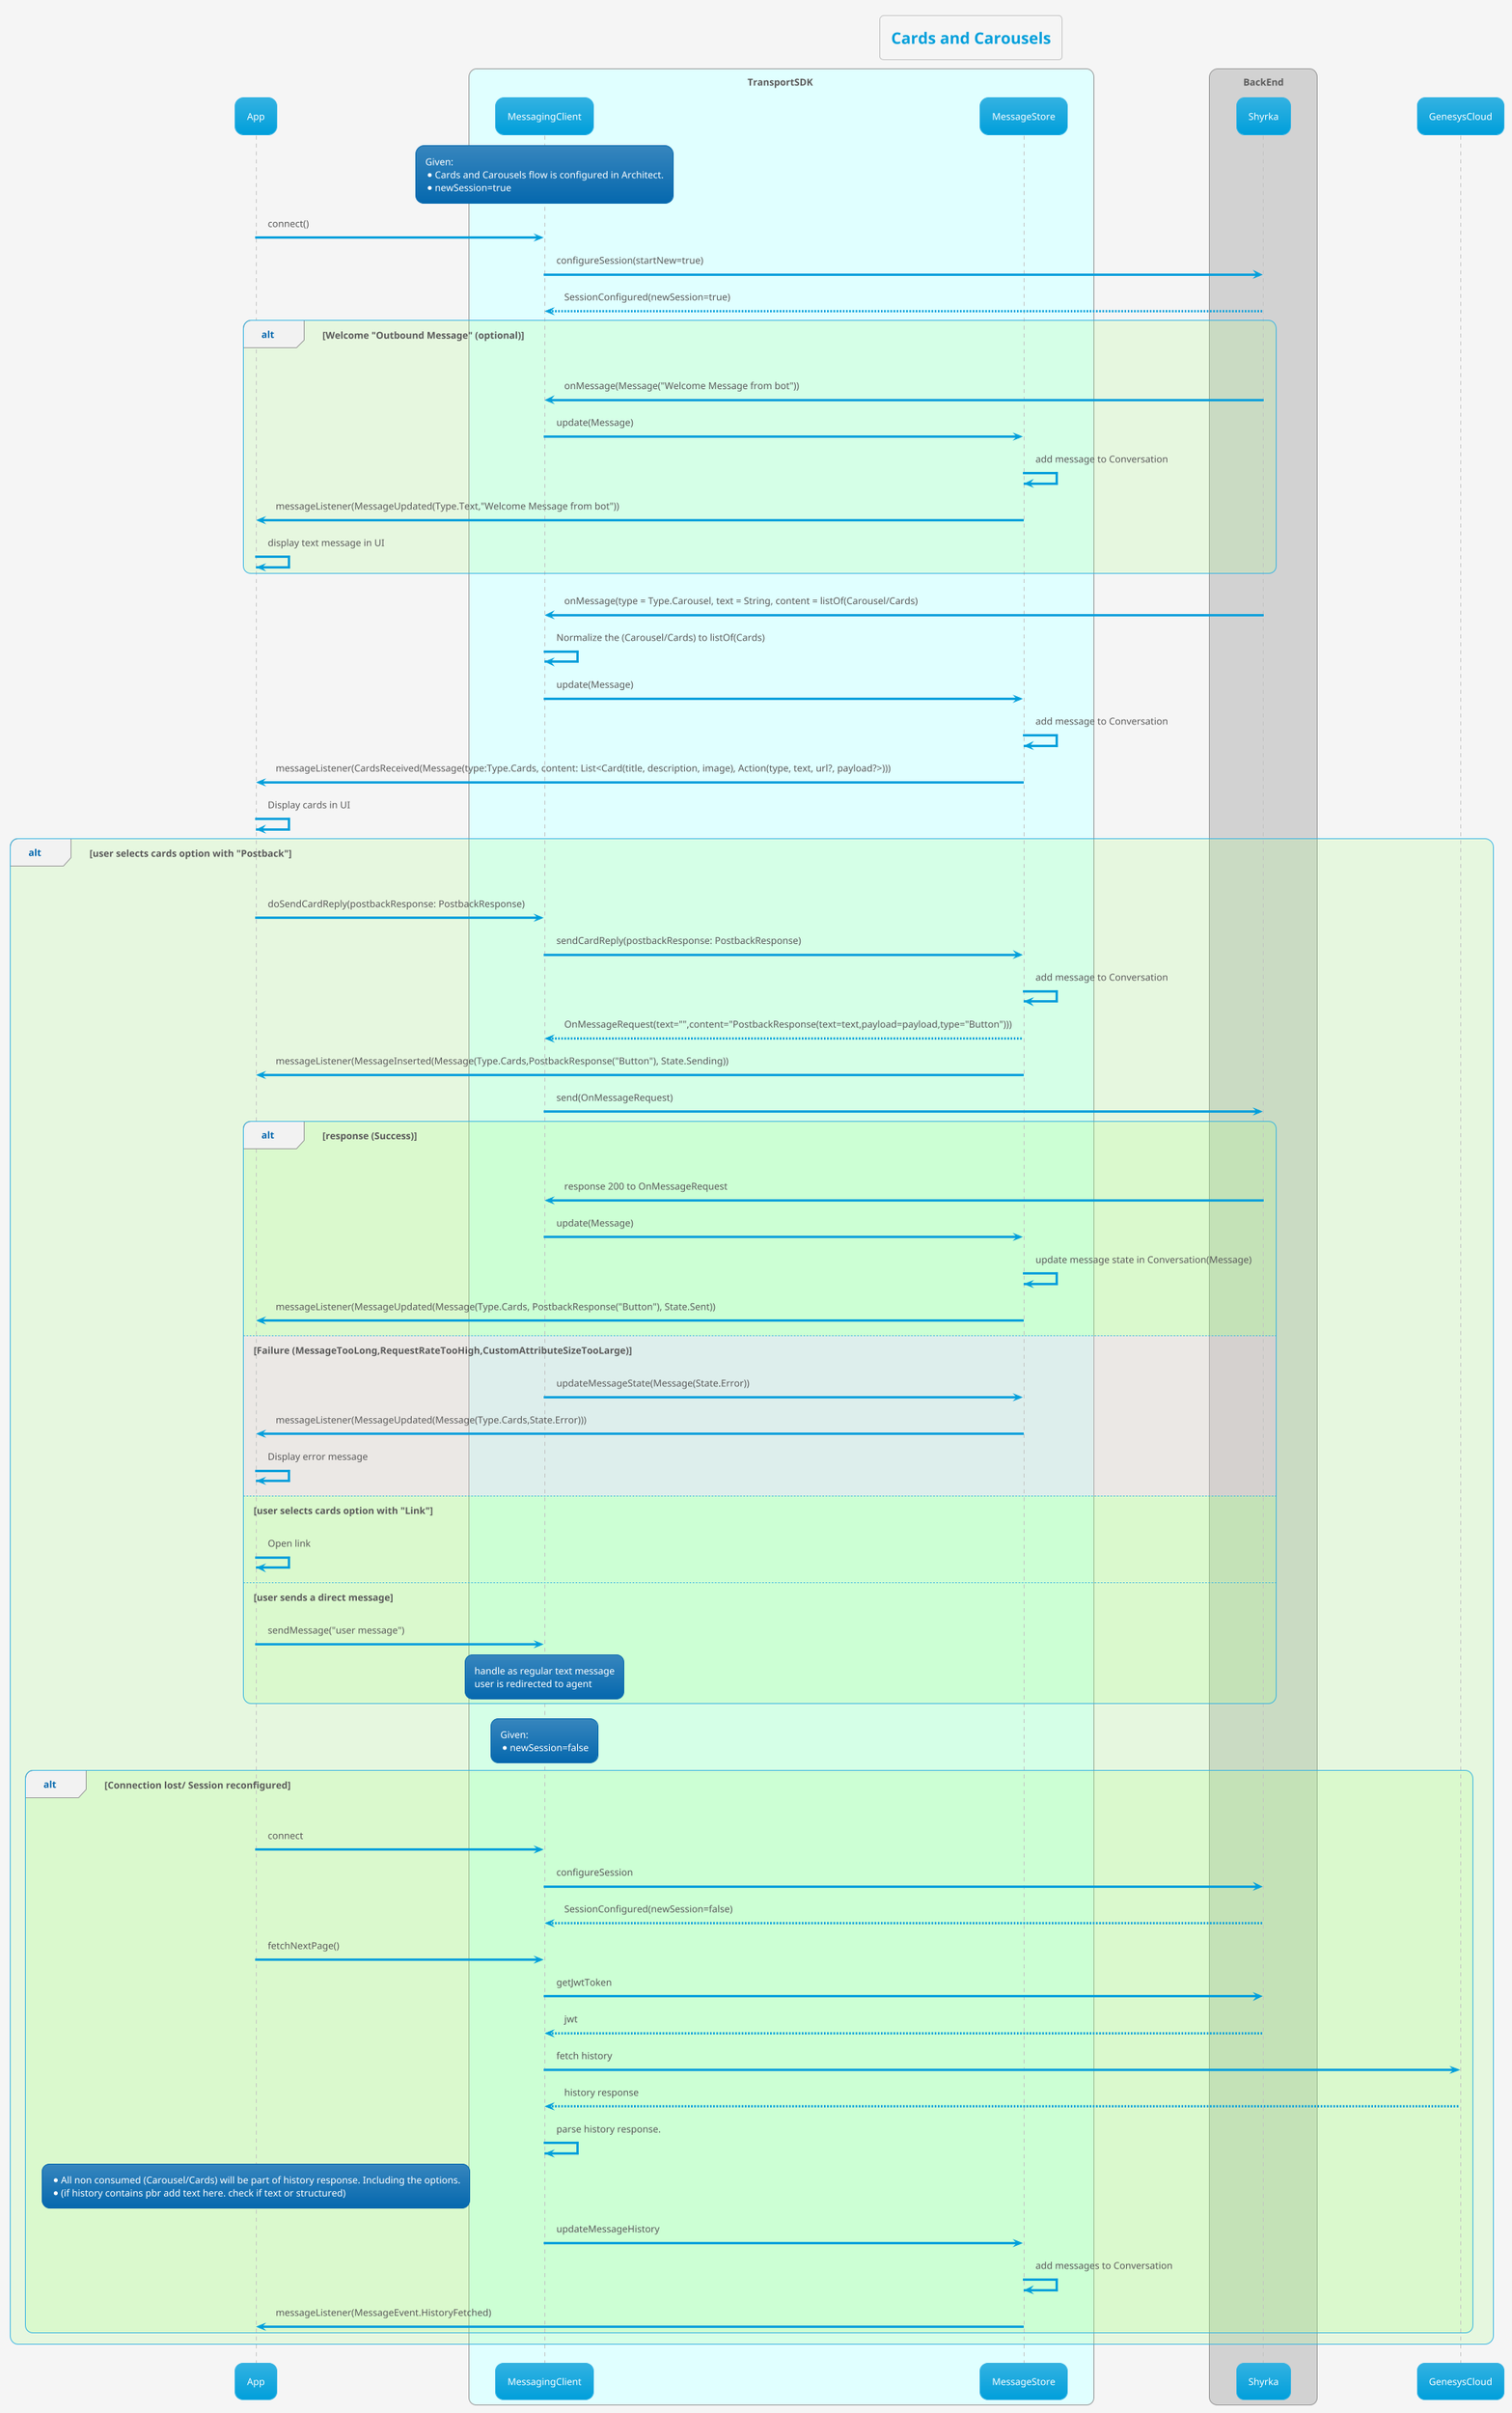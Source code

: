 @startuml
'https://plantuml.com/sequence-diagram

!theme bluegray
!pragma teoz true

skinparam backgroundColor #whitesmoke
title Cards and Carousels

participant App
box TransportSDK #lightcyan
participant MessagingClient
participant MessageStore
end box
box BackEnd
participant Shyrka
end box

rnote over MessagingClient
  Given:
  * Cards and Carousels flow is configured in Architect.
  * newSession=true
end rnote

App -> MessagingClient: connect()
MessagingClient -> Shyrka: configureSession(startNew=true)
Shyrka --> MessagingClient: SessionConfigured(newSession=true)
alt #aaff8833 Welcome "Outbound Message" (optional)
Shyrka -> MessagingClient: onMessage(Message("Welcome Message from bot"))
MessagingClient -> MessageStore: update(Message)
MessageStore -> MessageStore: add message to Conversation
MessageStore -> App: messageListener(MessageUpdated(Type.Text,"Welcome Message from bot"))
App -> App: display text message in UI
end
Shyrka -> MessagingClient: onMessage(type = Type.Carousel, text = String, content = listOf(Carousel/Cards)
MessagingClient -> MessagingClient : Normalize the (Carousel/Cards) to listOf(Cards)
MessagingClient -> MessageStore: update(Message)
MessageStore -> MessageStore: add message to Conversation
MessageStore -> App: messageListener(CardsReceived(Message(type:Type.Cards, content: List<Card(title, description, image), Action(type, text, url?, payload?>)))
App -> App: Display cards in UI

alt #aaff8833 user selects cards option with "Postback"
App -> MessagingClient: doSendCardReply(postbackResponse: PostbackResponse)
MessagingClient -> MessageStore: sendCardReply(postbackResponse: PostbackResponse)
MessageStore -> MessageStore: add message to Conversation
MessageStore --> MessagingClient: OnMessageRequest(text="",content="PostbackResponse(text=text,payload=payload,type="Button")))
MessageStore -> App: messageListener(MessageInserted(Message(Type.Cards,PostbackResponse("Button"), State.Sending))
MessagingClient -> Shyrka: send(OnMessageRequest)
alt #aaff8833 response (Success)
Shyrka -> MessagingClient: response 200 to OnMessageRequest
MessagingClient -> MessageStore: update(Message)
MessageStore -> MessageStore: update message state in Conversation(Message)
MessageStore -> App: messageListener(MessageUpdated(Message(Type.Cards, PostbackResponse("Button"), State.Sent))
else #ffaaff33 Failure (MessageTooLong,RequestRateTooHigh,CustomAttributeSizeTooLarge)
MessagingClient -> MessageStore: updateMessageState(Message(State.Error))
MessageStore -> App: messageListener(MessageUpdated(Message(Type.Cards,State.Error)))
App -> App: Display error message
else #aaff8833 user selects cards option with "Link"
App -> App: Open link
else #aaff8833 user sends a direct message
App -> MessagingClient: sendMessage("user message")
rnote over MessagingClient
  handle as regular text message
  user is redirected to agent
end rnote
end

rnote over MessagingClient
  Given:
  * newSession=false
end rnote
alt #aaff8833 Connection lost/ Session reconfigured
App -> MessagingClient: connect
MessagingClient -> Shyrka: configureSession
Shyrka --> MessagingClient: SessionConfigured(newSession=false)
App -> MessagingClient: fetchNextPage()
MessagingClient -> Shyrka: getJwtToken
Shyrka --> MessagingClient:  jwt
MessagingClient -> GenesysCloud: fetch history
GenesysCloud --> MessagingClient: history response
MessagingClient -> MessagingClient: parse history response.
 rnote over App
   * All non consumed (Carousel/Cards) will be part of history response. Including the options.
   * (if history contains pbr add text here. check if text or structured)
 end rnote
MessagingClient -> MessageStore: updateMessageHistory
MessageStore -> MessageStore: add messages to Conversation
MessageStore -> App: messageListener(MessageEvent.HistoryFetched)

end

@enduml
